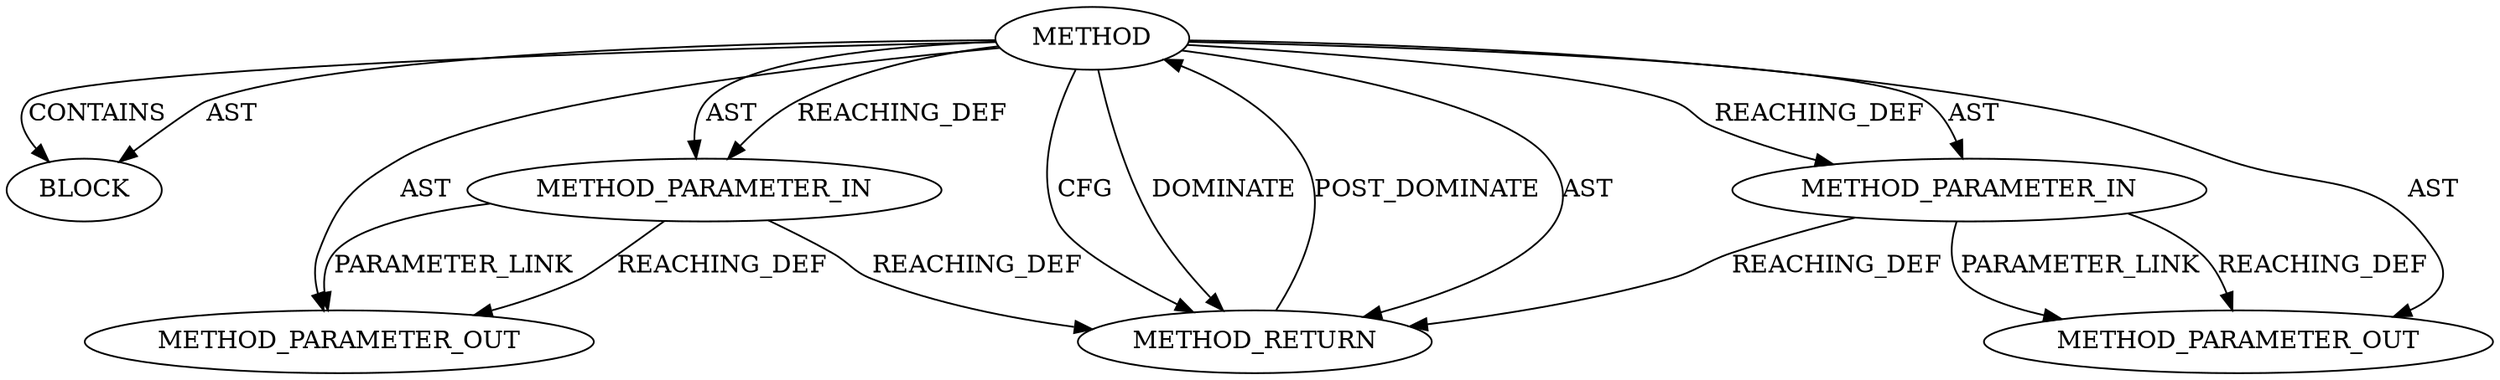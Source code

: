 digraph {
  12200 [label=BLOCK ORDER=1 ARGUMENT_INDEX=1 CODE="<empty>" TYPE_FULL_NAME="ANY"]
  12198 [label=METHOD_PARAMETER_IN ORDER=1 CODE="p1" IS_VARIADIC=false TYPE_FULL_NAME="ANY" EVALUATION_STRATEGY="BY_VALUE" INDEX=1 NAME="p1"]
  12197 [label=METHOD AST_PARENT_TYPE="NAMESPACE_BLOCK" AST_PARENT_FULL_NAME="<global>" ORDER=0 CODE="<empty>" FULL_NAME="<operator>.logicalAnd" IS_EXTERNAL=true FILENAME="<empty>" SIGNATURE="" NAME="<operator>.logicalAnd"]
  12201 [label=METHOD_RETURN ORDER=2 CODE="RET" TYPE_FULL_NAME="ANY" EVALUATION_STRATEGY="BY_VALUE"]
  12199 [label=METHOD_PARAMETER_IN ORDER=2 CODE="p2" IS_VARIADIC=false TYPE_FULL_NAME="ANY" EVALUATION_STRATEGY="BY_VALUE" INDEX=2 NAME="p2"]
  13337 [label=METHOD_PARAMETER_OUT ORDER=1 CODE="p1" IS_VARIADIC=false TYPE_FULL_NAME="ANY" EVALUATION_STRATEGY="BY_VALUE" INDEX=1 NAME="p1"]
  13338 [label=METHOD_PARAMETER_OUT ORDER=2 CODE="p2" IS_VARIADIC=false TYPE_FULL_NAME="ANY" EVALUATION_STRATEGY="BY_VALUE" INDEX=2 NAME="p2"]
  12197 -> 12199 [label=REACHING_DEF VARIABLE=""]
  12199 -> 13338 [label=PARAMETER_LINK ]
  12199 -> 13338 [label=REACHING_DEF VARIABLE="p2"]
  12197 -> 12198 [label=AST ]
  12197 -> 12200 [label=CONTAINS ]
  12197 -> 12200 [label=AST ]
  12201 -> 12197 [label=POST_DOMINATE ]
  12197 -> 13338 [label=AST ]
  12197 -> 13337 [label=AST ]
  12199 -> 12201 [label=REACHING_DEF VARIABLE="p2"]
  12197 -> 12199 [label=AST ]
  12197 -> 12198 [label=REACHING_DEF VARIABLE=""]
  12197 -> 12201 [label=CFG ]
  12198 -> 13337 [label=REACHING_DEF VARIABLE="p1"]
  12197 -> 12201 [label=DOMINATE ]
  12198 -> 12201 [label=REACHING_DEF VARIABLE="p1"]
  12198 -> 13337 [label=PARAMETER_LINK ]
  12197 -> 12201 [label=AST ]
}
